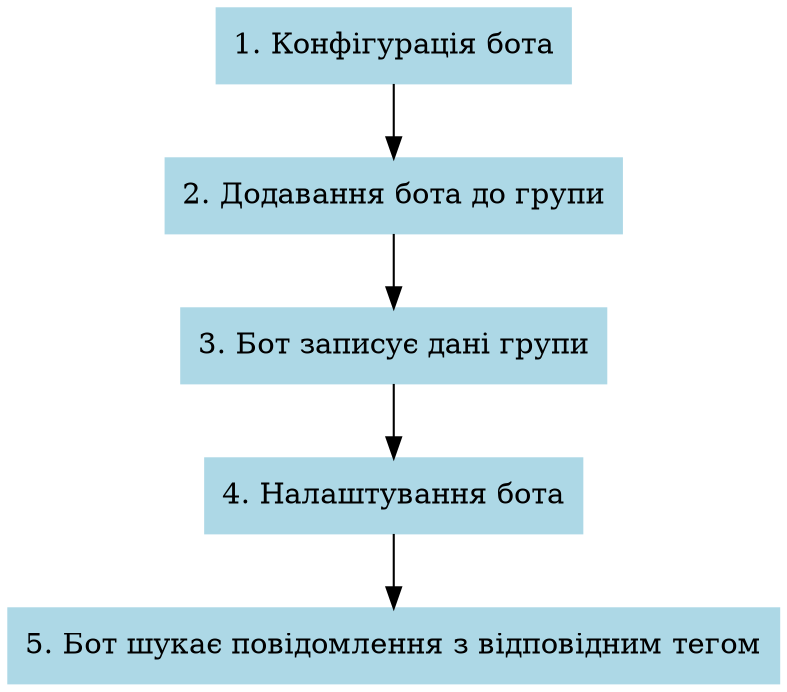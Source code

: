 digraph G {
    rankdir=TB;
    node [shape=box, style=filled, color=lightblue];
    edge [color=black];

    start [label="1. Конфігурація бота"];
    join_group [label="2. Додавання бота до групи"];
    record_data [label="3. Бот записує дані групи"];
    setup_bot [label="4. Налаштування бота"];
    search_message [label="5. Бот шукає повідомлення з відповідним тегом"];

    start -> join_group;
    join_group -> record_data;
    record_data -> setup_bot;
    setup_bot -> search_message;
}
